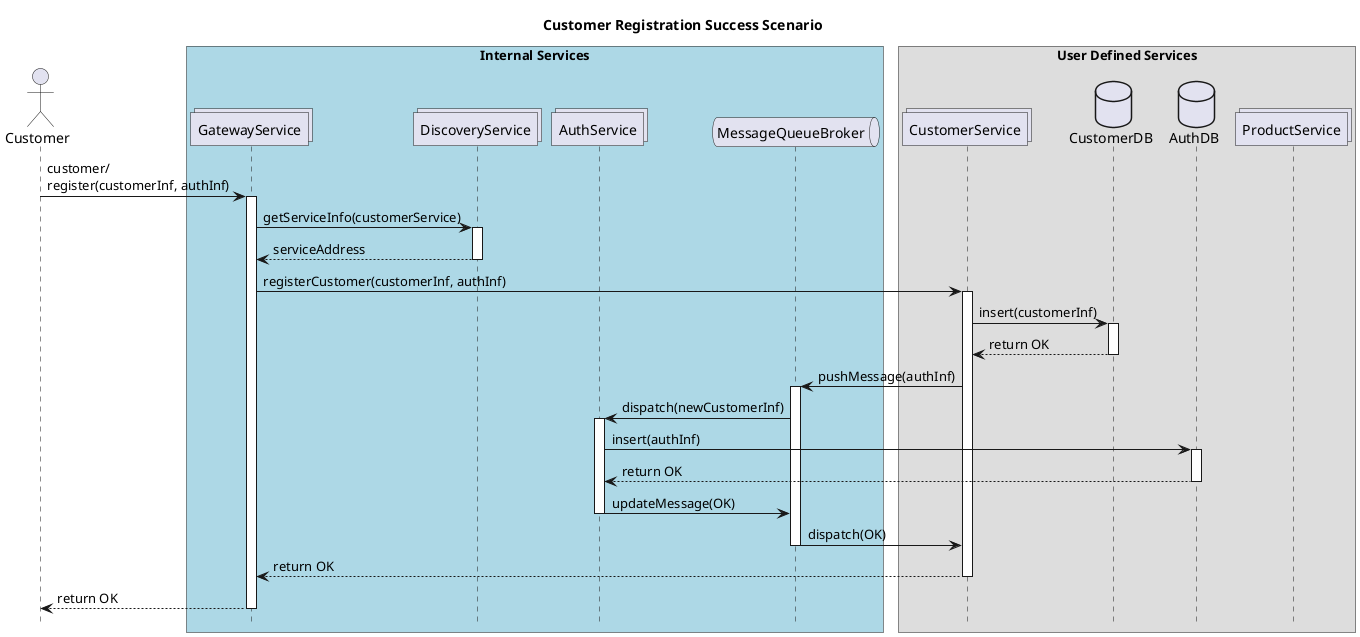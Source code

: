 @startuml CustomerRegistrationScenario
!pragma teoz true

title "Customer Registration Success Scenario"

hide footbox
actor Customer


box "Internal Services" #LightBlue
collections GatewayService
collections DiscoveryService
collections AuthService
queue MessageQueueBroker
end box

box "User Defined Services"
collections CustomerService
database CustomerDB
database AuthDB
collections ProductService
end box

Customer -> GatewayService ++ : customer/\nregister(customerInf, authInf)
GatewayService -> DiscoveryService ++ : getServiceInfo(customerService)
return serviceAddress 
GatewayService -> CustomerService ++ : registerCustomer(customerInf, authInf)
CustomerService -> CustomerDB ++: insert(customerInf)
return return OK 
CustomerService -> MessageQueueBroker ++ : pushMessage(authInf)
MessageQueueBroker -> AuthService ++ : dispatch(newCustomerInf)
AuthService -> AuthDB ++ : insert(authInf)
return return OK 
AuthService -> MessageQueueBroker -- : updateMessage(OK)
MessageQueueBroker -> CustomerService -- : dispatch(OK)
return return OK 
return return OK 

@enduml